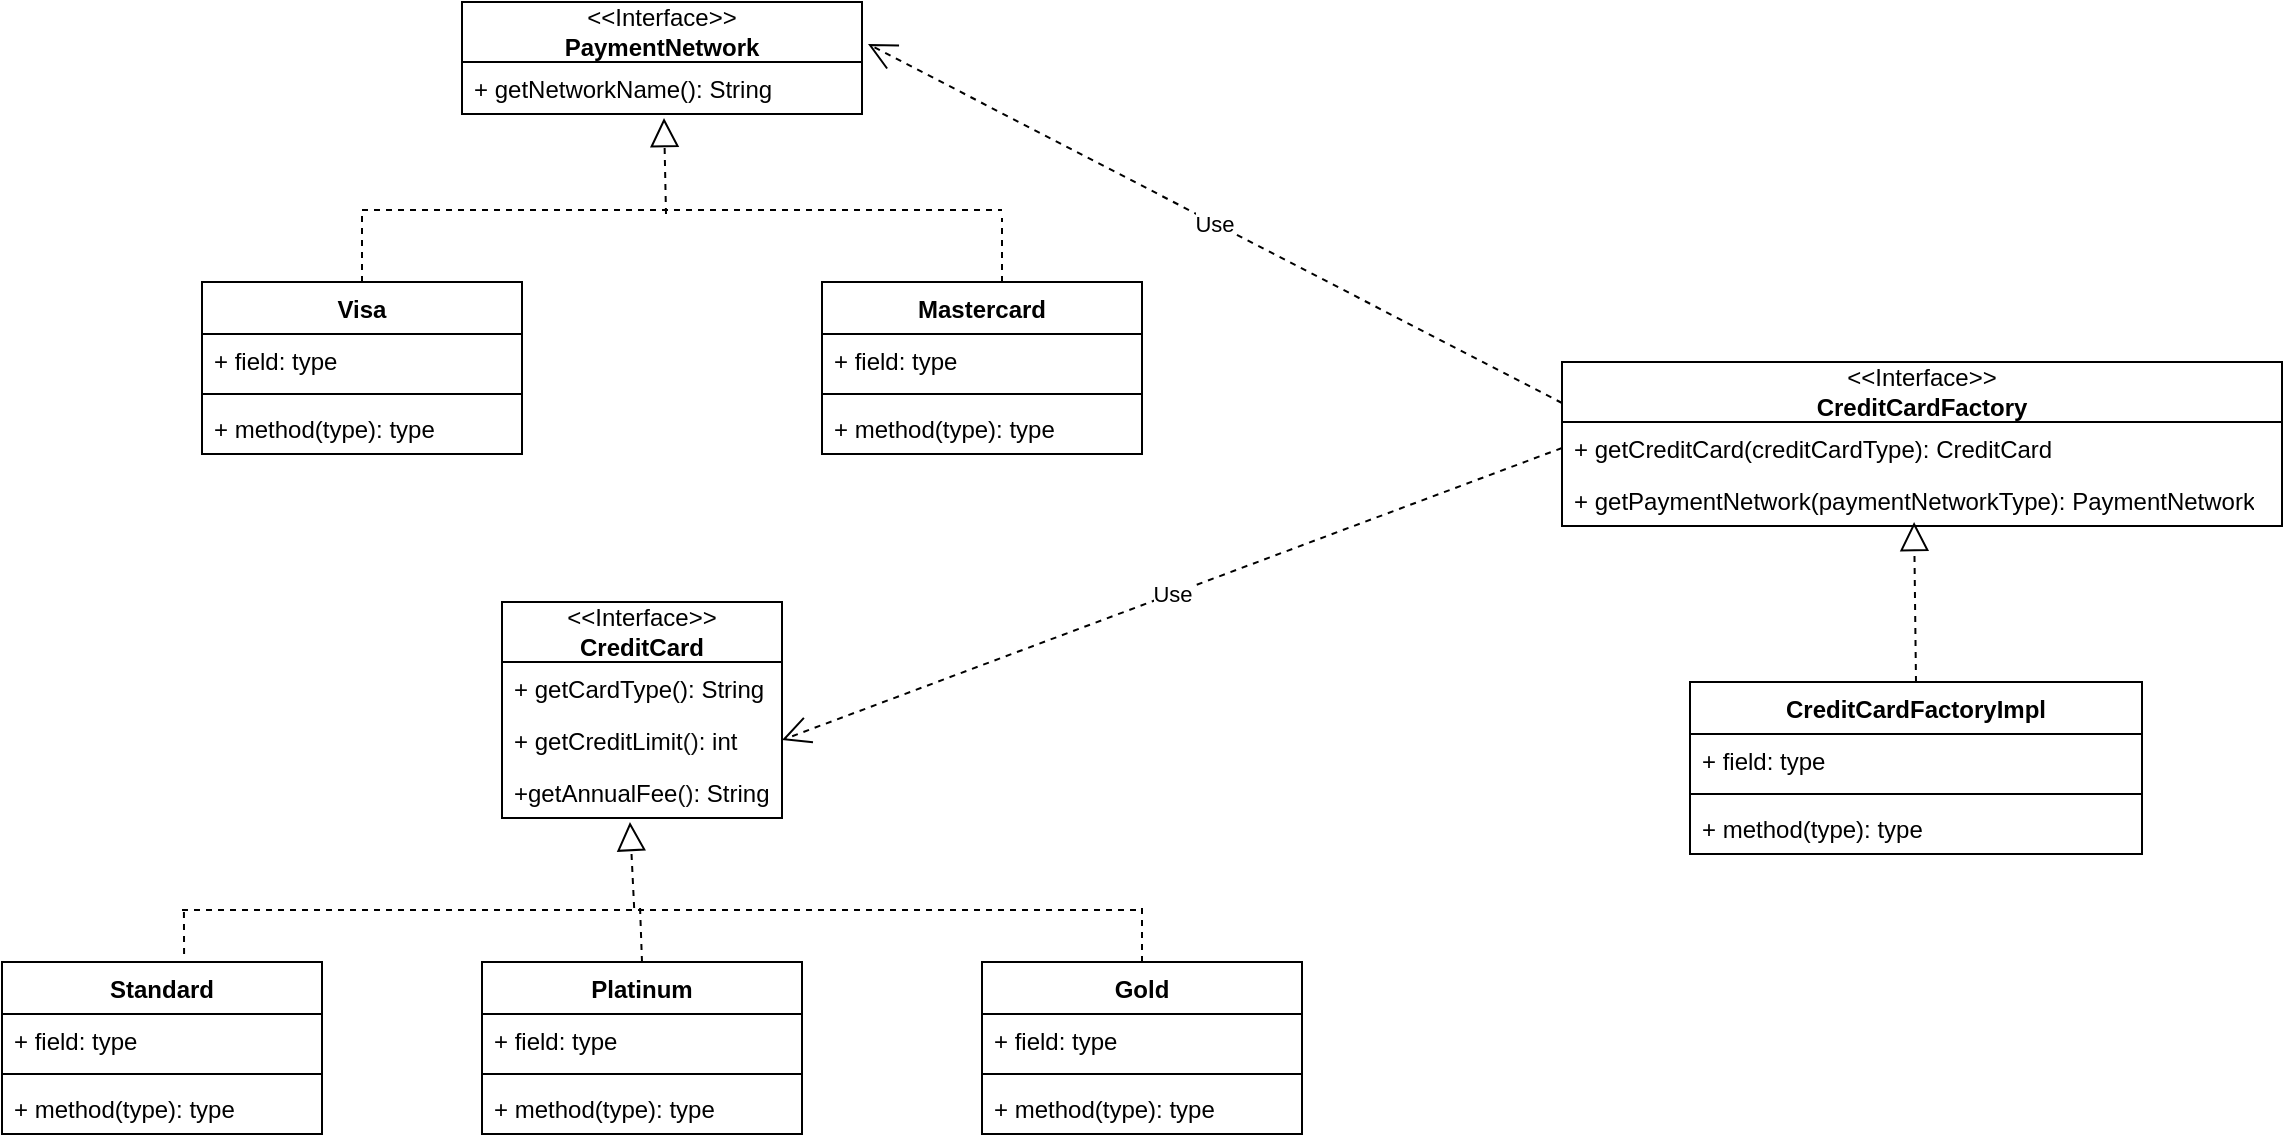 <mxfile version="22.1.17" type="device">
  <diagram name="credit-card-system" id="IuIEZ4vb6iFK3Cl2leCp">
    <mxGraphModel dx="2261" dy="1915" grid="1" gridSize="10" guides="1" tooltips="1" connect="1" arrows="1" fold="1" page="1" pageScale="1" pageWidth="827" pageHeight="1169" math="0" shadow="0">
      <root>
        <mxCell id="0" />
        <mxCell id="1" parent="0" />
        <mxCell id="NxEHXNQHtoxwlR-ic7OO-3" value="&amp;lt;&amp;lt;Interface&amp;gt;&amp;gt;&lt;br&gt;&lt;b&gt;CreditCard&lt;/b&gt;" style="swimlane;fontStyle=0;childLayout=stackLayout;horizontal=1;startSize=30;fillColor=none;horizontalStack=0;resizeParent=1;resizeParentMax=0;resizeLast=0;collapsible=1;marginBottom=0;whiteSpace=wrap;html=1;" vertex="1" parent="1">
          <mxGeometry x="240" y="240" width="140" height="108" as="geometry" />
        </mxCell>
        <mxCell id="NxEHXNQHtoxwlR-ic7OO-4" value="+ getCardType(): String" style="text;strokeColor=none;fillColor=none;align=left;verticalAlign=top;spacingLeft=4;spacingRight=4;overflow=hidden;rotatable=0;points=[[0,0.5],[1,0.5]];portConstraint=eastwest;whiteSpace=wrap;html=1;" vertex="1" parent="NxEHXNQHtoxwlR-ic7OO-3">
          <mxGeometry y="30" width="140" height="26" as="geometry" />
        </mxCell>
        <mxCell id="NxEHXNQHtoxwlR-ic7OO-5" value="+ getCreditLimit&lt;span style=&quot;font-size: var(--cib-type-body1-font-size); font-weight: var(--cib-type-body1-font-weight); color: rgb(17, 17, 17); font-variation-settings: var(--cib-type-subtitle1-font-variation-settings);&quot; class=&quot;hljs-params&quot;&gt;()&lt;/span&gt;&lt;span style=&quot;background-color: initial;&quot;&gt;: int&lt;/span&gt;" style="text;strokeColor=none;fillColor=none;align=left;verticalAlign=top;spacingLeft=4;spacingRight=4;overflow=hidden;rotatable=0;points=[[0,0.5],[1,0.5]];portConstraint=eastwest;whiteSpace=wrap;html=1;" vertex="1" parent="NxEHXNQHtoxwlR-ic7OO-3">
          <mxGeometry y="56" width="140" height="26" as="geometry" />
        </mxCell>
        <mxCell id="NxEHXNQHtoxwlR-ic7OO-6" value="+getAnnualFee&lt;span style=&quot;font-size: var(--cib-type-body1-font-size); font-weight: var(--cib-type-body1-font-weight); color: rgb(17, 17, 17); font-variation-settings: var(--cib-type-subtitle1-font-variation-settings);&quot; class=&quot;hljs-params&quot;&gt;()&lt;/span&gt;&lt;span style=&quot;background-color: initial;&quot;&gt;: String&lt;/span&gt;" style="text;strokeColor=none;fillColor=none;align=left;verticalAlign=top;spacingLeft=4;spacingRight=4;overflow=hidden;rotatable=0;points=[[0,0.5],[1,0.5]];portConstraint=eastwest;whiteSpace=wrap;html=1;" vertex="1" parent="NxEHXNQHtoxwlR-ic7OO-3">
          <mxGeometry y="82" width="140" height="26" as="geometry" />
        </mxCell>
        <mxCell id="NxEHXNQHtoxwlR-ic7OO-12" value="Platinum" style="swimlane;fontStyle=1;align=center;verticalAlign=top;childLayout=stackLayout;horizontal=1;startSize=26;horizontalStack=0;resizeParent=1;resizeParentMax=0;resizeLast=0;collapsible=1;marginBottom=0;whiteSpace=wrap;html=1;" vertex="1" parent="1">
          <mxGeometry x="230" y="420" width="160" height="86" as="geometry" />
        </mxCell>
        <mxCell id="NxEHXNQHtoxwlR-ic7OO-13" value="+ field: type" style="text;strokeColor=none;fillColor=none;align=left;verticalAlign=top;spacingLeft=4;spacingRight=4;overflow=hidden;rotatable=0;points=[[0,0.5],[1,0.5]];portConstraint=eastwest;whiteSpace=wrap;html=1;" vertex="1" parent="NxEHXNQHtoxwlR-ic7OO-12">
          <mxGeometry y="26" width="160" height="26" as="geometry" />
        </mxCell>
        <mxCell id="NxEHXNQHtoxwlR-ic7OO-14" value="" style="line;strokeWidth=1;fillColor=none;align=left;verticalAlign=middle;spacingTop=-1;spacingLeft=3;spacingRight=3;rotatable=0;labelPosition=right;points=[];portConstraint=eastwest;strokeColor=inherit;" vertex="1" parent="NxEHXNQHtoxwlR-ic7OO-12">
          <mxGeometry y="52" width="160" height="8" as="geometry" />
        </mxCell>
        <mxCell id="NxEHXNQHtoxwlR-ic7OO-15" value="+ method(type): type" style="text;strokeColor=none;fillColor=none;align=left;verticalAlign=top;spacingLeft=4;spacingRight=4;overflow=hidden;rotatable=0;points=[[0,0.5],[1,0.5]];portConstraint=eastwest;whiteSpace=wrap;html=1;" vertex="1" parent="NxEHXNQHtoxwlR-ic7OO-12">
          <mxGeometry y="60" width="160" height="26" as="geometry" />
        </mxCell>
        <mxCell id="NxEHXNQHtoxwlR-ic7OO-16" value="Gold" style="swimlane;fontStyle=1;align=center;verticalAlign=top;childLayout=stackLayout;horizontal=1;startSize=26;horizontalStack=0;resizeParent=1;resizeParentMax=0;resizeLast=0;collapsible=1;marginBottom=0;whiteSpace=wrap;html=1;" vertex="1" parent="1">
          <mxGeometry x="480" y="420" width="160" height="86" as="geometry" />
        </mxCell>
        <mxCell id="NxEHXNQHtoxwlR-ic7OO-17" value="+ field: type" style="text;strokeColor=none;fillColor=none;align=left;verticalAlign=top;spacingLeft=4;spacingRight=4;overflow=hidden;rotatable=0;points=[[0,0.5],[1,0.5]];portConstraint=eastwest;whiteSpace=wrap;html=1;" vertex="1" parent="NxEHXNQHtoxwlR-ic7OO-16">
          <mxGeometry y="26" width="160" height="26" as="geometry" />
        </mxCell>
        <mxCell id="NxEHXNQHtoxwlR-ic7OO-18" value="" style="line;strokeWidth=1;fillColor=none;align=left;verticalAlign=middle;spacingTop=-1;spacingLeft=3;spacingRight=3;rotatable=0;labelPosition=right;points=[];portConstraint=eastwest;strokeColor=inherit;" vertex="1" parent="NxEHXNQHtoxwlR-ic7OO-16">
          <mxGeometry y="52" width="160" height="8" as="geometry" />
        </mxCell>
        <mxCell id="NxEHXNQHtoxwlR-ic7OO-19" value="+ method(type): type" style="text;strokeColor=none;fillColor=none;align=left;verticalAlign=top;spacingLeft=4;spacingRight=4;overflow=hidden;rotatable=0;points=[[0,0.5],[1,0.5]];portConstraint=eastwest;whiteSpace=wrap;html=1;" vertex="1" parent="NxEHXNQHtoxwlR-ic7OO-16">
          <mxGeometry y="60" width="160" height="26" as="geometry" />
        </mxCell>
        <mxCell id="NxEHXNQHtoxwlR-ic7OO-20" value="Standard" style="swimlane;fontStyle=1;align=center;verticalAlign=top;childLayout=stackLayout;horizontal=1;startSize=26;horizontalStack=0;resizeParent=1;resizeParentMax=0;resizeLast=0;collapsible=1;marginBottom=0;whiteSpace=wrap;html=1;" vertex="1" parent="1">
          <mxGeometry x="-10" y="420" width="160" height="86" as="geometry" />
        </mxCell>
        <mxCell id="NxEHXNQHtoxwlR-ic7OO-21" value="+ field: type" style="text;strokeColor=none;fillColor=none;align=left;verticalAlign=top;spacingLeft=4;spacingRight=4;overflow=hidden;rotatable=0;points=[[0,0.5],[1,0.5]];portConstraint=eastwest;whiteSpace=wrap;html=1;" vertex="1" parent="NxEHXNQHtoxwlR-ic7OO-20">
          <mxGeometry y="26" width="160" height="26" as="geometry" />
        </mxCell>
        <mxCell id="NxEHXNQHtoxwlR-ic7OO-22" value="" style="line;strokeWidth=1;fillColor=none;align=left;verticalAlign=middle;spacingTop=-1;spacingLeft=3;spacingRight=3;rotatable=0;labelPosition=right;points=[];portConstraint=eastwest;strokeColor=inherit;" vertex="1" parent="NxEHXNQHtoxwlR-ic7OO-20">
          <mxGeometry y="52" width="160" height="8" as="geometry" />
        </mxCell>
        <mxCell id="NxEHXNQHtoxwlR-ic7OO-23" value="+ method(type): type" style="text;strokeColor=none;fillColor=none;align=left;verticalAlign=top;spacingLeft=4;spacingRight=4;overflow=hidden;rotatable=0;points=[[0,0.5],[1,0.5]];portConstraint=eastwest;whiteSpace=wrap;html=1;" vertex="1" parent="NxEHXNQHtoxwlR-ic7OO-20">
          <mxGeometry y="60" width="160" height="26" as="geometry" />
        </mxCell>
        <mxCell id="NxEHXNQHtoxwlR-ic7OO-24" value="&amp;lt;&amp;lt;Interface&amp;gt;&amp;gt;&lt;br&gt;&lt;b&gt;CreditCardFactory&lt;/b&gt;" style="swimlane;fontStyle=0;childLayout=stackLayout;horizontal=1;startSize=30;fillColor=none;horizontalStack=0;resizeParent=1;resizeParentMax=0;resizeLast=0;collapsible=1;marginBottom=0;whiteSpace=wrap;html=1;" vertex="1" parent="1">
          <mxGeometry x="770" y="120" width="360" height="82" as="geometry" />
        </mxCell>
        <mxCell id="NxEHXNQHtoxwlR-ic7OO-25" value="+ getCreditCard(creditCardType): CreditCard" style="text;strokeColor=none;fillColor=none;align=left;verticalAlign=top;spacingLeft=4;spacingRight=4;overflow=hidden;rotatable=0;points=[[0,0.5],[1,0.5]];portConstraint=eastwest;whiteSpace=wrap;html=1;" vertex="1" parent="NxEHXNQHtoxwlR-ic7OO-24">
          <mxGeometry y="30" width="360" height="26" as="geometry" />
        </mxCell>
        <mxCell id="NxEHXNQHtoxwlR-ic7OO-51" value="+ getPaymentNetwork(paymentNetworkType): PaymentNetwork" style="text;strokeColor=none;fillColor=none;align=left;verticalAlign=top;spacingLeft=4;spacingRight=4;overflow=hidden;rotatable=0;points=[[0,0.5],[1,0.5]];portConstraint=eastwest;whiteSpace=wrap;html=1;" vertex="1" parent="NxEHXNQHtoxwlR-ic7OO-24">
          <mxGeometry y="56" width="360" height="26" as="geometry" />
        </mxCell>
        <mxCell id="NxEHXNQHtoxwlR-ic7OO-28" value="" style="endArrow=block;dashed=1;endFill=0;endSize=12;html=1;rounded=0;entryX=0.457;entryY=1.077;entryDx=0;entryDy=0;entryPerimeter=0;exitX=0.471;exitY=0.375;exitDx=0;exitDy=0;exitPerimeter=0;" edge="1" parent="1" source="NxEHXNQHtoxwlR-ic7OO-29" target="NxEHXNQHtoxwlR-ic7OO-6">
          <mxGeometry width="160" relative="1" as="geometry">
            <mxPoint x="304" y="400" as="sourcePoint" />
            <mxPoint x="420" y="400" as="targetPoint" />
          </mxGeometry>
        </mxCell>
        <mxCell id="NxEHXNQHtoxwlR-ic7OO-29" value="" style="line;strokeWidth=1;fillColor=none;align=left;verticalAlign=middle;spacingTop=-1;spacingLeft=3;spacingRight=3;rotatable=0;labelPosition=right;points=[];portConstraint=eastwest;strokeColor=inherit;dashed=1;" vertex="1" parent="1">
          <mxGeometry x="80" y="390" width="480" height="8" as="geometry" />
        </mxCell>
        <mxCell id="NxEHXNQHtoxwlR-ic7OO-32" value="" style="endArrow=none;dashed=1;html=1;rounded=0;entryX=1;entryY=0;entryDx=0;entryDy=0;entryPerimeter=0;exitX=0.5;exitY=0;exitDx=0;exitDy=0;" edge="1" parent="1" source="NxEHXNQHtoxwlR-ic7OO-16" target="NxEHXNQHtoxwlR-ic7OO-29">
          <mxGeometry width="50" height="50" relative="1" as="geometry">
            <mxPoint x="620" y="410" as="sourcePoint" />
            <mxPoint x="670" y="360" as="targetPoint" />
          </mxGeometry>
        </mxCell>
        <mxCell id="NxEHXNQHtoxwlR-ic7OO-33" value="" style="endArrow=none;dashed=1;html=1;rounded=0;entryX=0.477;entryY=0.125;entryDx=0;entryDy=0;entryPerimeter=0;exitX=0.5;exitY=0;exitDx=0;exitDy=0;" edge="1" parent="1" source="NxEHXNQHtoxwlR-ic7OO-12" target="NxEHXNQHtoxwlR-ic7OO-29">
          <mxGeometry width="50" height="50" relative="1" as="geometry">
            <mxPoint x="326" y="430" as="sourcePoint" />
            <mxPoint x="380" y="560" as="targetPoint" />
            <Array as="points" />
          </mxGeometry>
        </mxCell>
        <mxCell id="NxEHXNQHtoxwlR-ic7OO-34" value="" style="endArrow=none;dashed=1;html=1;rounded=0;entryX=0.002;entryY=0.5;entryDx=0;entryDy=0;entryPerimeter=0;exitX=0.569;exitY=-0.047;exitDx=0;exitDy=0;exitPerimeter=0;" edge="1" parent="1" source="NxEHXNQHtoxwlR-ic7OO-20" target="NxEHXNQHtoxwlR-ic7OO-29">
          <mxGeometry width="50" height="50" relative="1" as="geometry">
            <mxPoint x="-10" y="630" as="sourcePoint" />
            <mxPoint x="40" y="580" as="targetPoint" />
          </mxGeometry>
        </mxCell>
        <mxCell id="NxEHXNQHtoxwlR-ic7OO-35" value="&amp;lt;&amp;lt;Interface&amp;gt;&amp;gt;&lt;br&gt;&lt;b&gt;PaymentNetwork&lt;/b&gt;" style="swimlane;fontStyle=0;childLayout=stackLayout;horizontal=1;startSize=30;fillColor=none;horizontalStack=0;resizeParent=1;resizeParentMax=0;resizeLast=0;collapsible=1;marginBottom=0;whiteSpace=wrap;html=1;" vertex="1" parent="1">
          <mxGeometry x="220" y="-60" width="200" height="56" as="geometry" />
        </mxCell>
        <mxCell id="NxEHXNQHtoxwlR-ic7OO-36" value="+ getNetworkName(): String" style="text;strokeColor=none;fillColor=none;align=left;verticalAlign=top;spacingLeft=4;spacingRight=4;overflow=hidden;rotatable=0;points=[[0,0.5],[1,0.5]];portConstraint=eastwest;whiteSpace=wrap;html=1;" vertex="1" parent="NxEHXNQHtoxwlR-ic7OO-35">
          <mxGeometry y="30" width="200" height="26" as="geometry" />
        </mxCell>
        <mxCell id="NxEHXNQHtoxwlR-ic7OO-39" value="Visa" style="swimlane;fontStyle=1;align=center;verticalAlign=top;childLayout=stackLayout;horizontal=1;startSize=26;horizontalStack=0;resizeParent=1;resizeParentMax=0;resizeLast=0;collapsible=1;marginBottom=0;whiteSpace=wrap;html=1;" vertex="1" parent="1">
          <mxGeometry x="90" y="80" width="160" height="86" as="geometry" />
        </mxCell>
        <mxCell id="NxEHXNQHtoxwlR-ic7OO-40" value="+ field: type" style="text;strokeColor=none;fillColor=none;align=left;verticalAlign=top;spacingLeft=4;spacingRight=4;overflow=hidden;rotatable=0;points=[[0,0.5],[1,0.5]];portConstraint=eastwest;whiteSpace=wrap;html=1;" vertex="1" parent="NxEHXNQHtoxwlR-ic7OO-39">
          <mxGeometry y="26" width="160" height="26" as="geometry" />
        </mxCell>
        <mxCell id="NxEHXNQHtoxwlR-ic7OO-41" value="" style="line;strokeWidth=1;fillColor=none;align=left;verticalAlign=middle;spacingTop=-1;spacingLeft=3;spacingRight=3;rotatable=0;labelPosition=right;points=[];portConstraint=eastwest;strokeColor=inherit;" vertex="1" parent="NxEHXNQHtoxwlR-ic7OO-39">
          <mxGeometry y="52" width="160" height="8" as="geometry" />
        </mxCell>
        <mxCell id="NxEHXNQHtoxwlR-ic7OO-42" value="+ method(type): type" style="text;strokeColor=none;fillColor=none;align=left;verticalAlign=top;spacingLeft=4;spacingRight=4;overflow=hidden;rotatable=0;points=[[0,0.5],[1,0.5]];portConstraint=eastwest;whiteSpace=wrap;html=1;" vertex="1" parent="NxEHXNQHtoxwlR-ic7OO-39">
          <mxGeometry y="60" width="160" height="26" as="geometry" />
        </mxCell>
        <mxCell id="NxEHXNQHtoxwlR-ic7OO-43" value="Mastercard" style="swimlane;fontStyle=1;align=center;verticalAlign=top;childLayout=stackLayout;horizontal=1;startSize=26;horizontalStack=0;resizeParent=1;resizeParentMax=0;resizeLast=0;collapsible=1;marginBottom=0;whiteSpace=wrap;html=1;" vertex="1" parent="1">
          <mxGeometry x="400" y="80" width="160" height="86" as="geometry" />
        </mxCell>
        <mxCell id="NxEHXNQHtoxwlR-ic7OO-44" value="+ field: type" style="text;strokeColor=none;fillColor=none;align=left;verticalAlign=top;spacingLeft=4;spacingRight=4;overflow=hidden;rotatable=0;points=[[0,0.5],[1,0.5]];portConstraint=eastwest;whiteSpace=wrap;html=1;" vertex="1" parent="NxEHXNQHtoxwlR-ic7OO-43">
          <mxGeometry y="26" width="160" height="26" as="geometry" />
        </mxCell>
        <mxCell id="NxEHXNQHtoxwlR-ic7OO-45" value="" style="line;strokeWidth=1;fillColor=none;align=left;verticalAlign=middle;spacingTop=-1;spacingLeft=3;spacingRight=3;rotatable=0;labelPosition=right;points=[];portConstraint=eastwest;strokeColor=inherit;" vertex="1" parent="NxEHXNQHtoxwlR-ic7OO-43">
          <mxGeometry y="52" width="160" height="8" as="geometry" />
        </mxCell>
        <mxCell id="NxEHXNQHtoxwlR-ic7OO-46" value="+ method(type): type" style="text;strokeColor=none;fillColor=none;align=left;verticalAlign=top;spacingLeft=4;spacingRight=4;overflow=hidden;rotatable=0;points=[[0,0.5],[1,0.5]];portConstraint=eastwest;whiteSpace=wrap;html=1;" vertex="1" parent="NxEHXNQHtoxwlR-ic7OO-43">
          <mxGeometry y="60" width="160" height="26" as="geometry" />
        </mxCell>
        <mxCell id="NxEHXNQHtoxwlR-ic7OO-47" value="" style="endArrow=block;dashed=1;endFill=0;endSize=12;html=1;rounded=0;entryX=0.505;entryY=1.077;entryDx=0;entryDy=0;entryPerimeter=0;exitX=0.475;exitY=0.75;exitDx=0;exitDy=0;exitPerimeter=0;" edge="1" parent="1" source="NxEHXNQHtoxwlR-ic7OO-48" target="NxEHXNQHtoxwlR-ic7OO-36">
          <mxGeometry width="160" relative="1" as="geometry">
            <mxPoint x="321" y="40" as="sourcePoint" />
            <mxPoint x="324" y="440" as="targetPoint" />
          </mxGeometry>
        </mxCell>
        <mxCell id="NxEHXNQHtoxwlR-ic7OO-48" value="" style="line;strokeWidth=1;fillColor=none;align=left;verticalAlign=middle;spacingTop=-1;spacingLeft=3;spacingRight=3;rotatable=0;labelPosition=right;points=[];portConstraint=eastwest;strokeColor=inherit;dashed=1;" vertex="1" parent="1">
          <mxGeometry x="170" y="40" width="320" height="8" as="geometry" />
        </mxCell>
        <mxCell id="NxEHXNQHtoxwlR-ic7OO-49" value="" style="endArrow=none;dashed=1;html=1;rounded=0;entryX=1;entryY=1;entryDx=0;entryDy=0;entryPerimeter=0;" edge="1" parent="1" target="NxEHXNQHtoxwlR-ic7OO-48">
          <mxGeometry width="50" height="50" relative="1" as="geometry">
            <mxPoint x="490" y="80" as="sourcePoint" />
            <mxPoint x="490" y="210" as="targetPoint" />
          </mxGeometry>
        </mxCell>
        <mxCell id="NxEHXNQHtoxwlR-ic7OO-50" value="" style="endArrow=none;dashed=1;html=1;rounded=0;" edge="1" parent="1">
          <mxGeometry width="50" height="50" relative="1" as="geometry">
            <mxPoint x="170" y="80" as="sourcePoint" />
            <mxPoint x="170" y="44" as="targetPoint" />
          </mxGeometry>
        </mxCell>
        <mxCell id="NxEHXNQHtoxwlR-ic7OO-52" value="CreditCardFactoryImpl" style="swimlane;fontStyle=1;align=center;verticalAlign=top;childLayout=stackLayout;horizontal=1;startSize=26;horizontalStack=0;resizeParent=1;resizeParentMax=0;resizeLast=0;collapsible=1;marginBottom=0;whiteSpace=wrap;html=1;" vertex="1" parent="1">
          <mxGeometry x="834" y="280" width="226" height="86" as="geometry" />
        </mxCell>
        <mxCell id="NxEHXNQHtoxwlR-ic7OO-53" value="+ field: type" style="text;strokeColor=none;fillColor=none;align=left;verticalAlign=top;spacingLeft=4;spacingRight=4;overflow=hidden;rotatable=0;points=[[0,0.5],[1,0.5]];portConstraint=eastwest;whiteSpace=wrap;html=1;" vertex="1" parent="NxEHXNQHtoxwlR-ic7OO-52">
          <mxGeometry y="26" width="226" height="26" as="geometry" />
        </mxCell>
        <mxCell id="NxEHXNQHtoxwlR-ic7OO-54" value="" style="line;strokeWidth=1;fillColor=none;align=left;verticalAlign=middle;spacingTop=-1;spacingLeft=3;spacingRight=3;rotatable=0;labelPosition=right;points=[];portConstraint=eastwest;strokeColor=inherit;" vertex="1" parent="NxEHXNQHtoxwlR-ic7OO-52">
          <mxGeometry y="52" width="226" height="8" as="geometry" />
        </mxCell>
        <mxCell id="NxEHXNQHtoxwlR-ic7OO-55" value="+ method(type): type" style="text;strokeColor=none;fillColor=none;align=left;verticalAlign=top;spacingLeft=4;spacingRight=4;overflow=hidden;rotatable=0;points=[[0,0.5],[1,0.5]];portConstraint=eastwest;whiteSpace=wrap;html=1;" vertex="1" parent="NxEHXNQHtoxwlR-ic7OO-52">
          <mxGeometry y="60" width="226" height="26" as="geometry" />
        </mxCell>
        <mxCell id="NxEHXNQHtoxwlR-ic7OO-56" value="" style="endArrow=block;dashed=1;endFill=0;endSize=12;html=1;rounded=0;entryX=0.489;entryY=0.923;entryDx=0;entryDy=0;entryPerimeter=0;exitX=0.5;exitY=0;exitDx=0;exitDy=0;" edge="1" parent="1" source="NxEHXNQHtoxwlR-ic7OO-52" target="NxEHXNQHtoxwlR-ic7OO-51">
          <mxGeometry width="160" relative="1" as="geometry">
            <mxPoint x="1001" y="458" as="sourcePoint" />
            <mxPoint x="1000" y="410" as="targetPoint" />
          </mxGeometry>
        </mxCell>
        <mxCell id="NxEHXNQHtoxwlR-ic7OO-57" value="Use" style="endArrow=open;endSize=12;dashed=1;html=1;rounded=0;exitX=0;exitY=0.25;exitDx=0;exitDy=0;entryX=1.015;entryY=0.375;entryDx=0;entryDy=0;entryPerimeter=0;" edge="1" parent="1" source="NxEHXNQHtoxwlR-ic7OO-24" target="NxEHXNQHtoxwlR-ic7OO-35">
          <mxGeometry width="160" relative="1" as="geometry">
            <mxPoint x="560" y="-138.492" as="sourcePoint" />
            <mxPoint x="907" y="40" as="targetPoint" />
          </mxGeometry>
        </mxCell>
        <mxCell id="NxEHXNQHtoxwlR-ic7OO-58" value="Use" style="endArrow=open;endSize=12;dashed=1;html=1;rounded=0;exitX=0;exitY=0.5;exitDx=0;exitDy=0;entryX=1;entryY=0.5;entryDx=0;entryDy=0;" edge="1" parent="1" source="NxEHXNQHtoxwlR-ic7OO-25" target="NxEHXNQHtoxwlR-ic7OO-5">
          <mxGeometry width="160" relative="1" as="geometry">
            <mxPoint x="437" y="366" as="sourcePoint" />
            <mxPoint x="827" y="246" as="targetPoint" />
          </mxGeometry>
        </mxCell>
      </root>
    </mxGraphModel>
  </diagram>
</mxfile>
